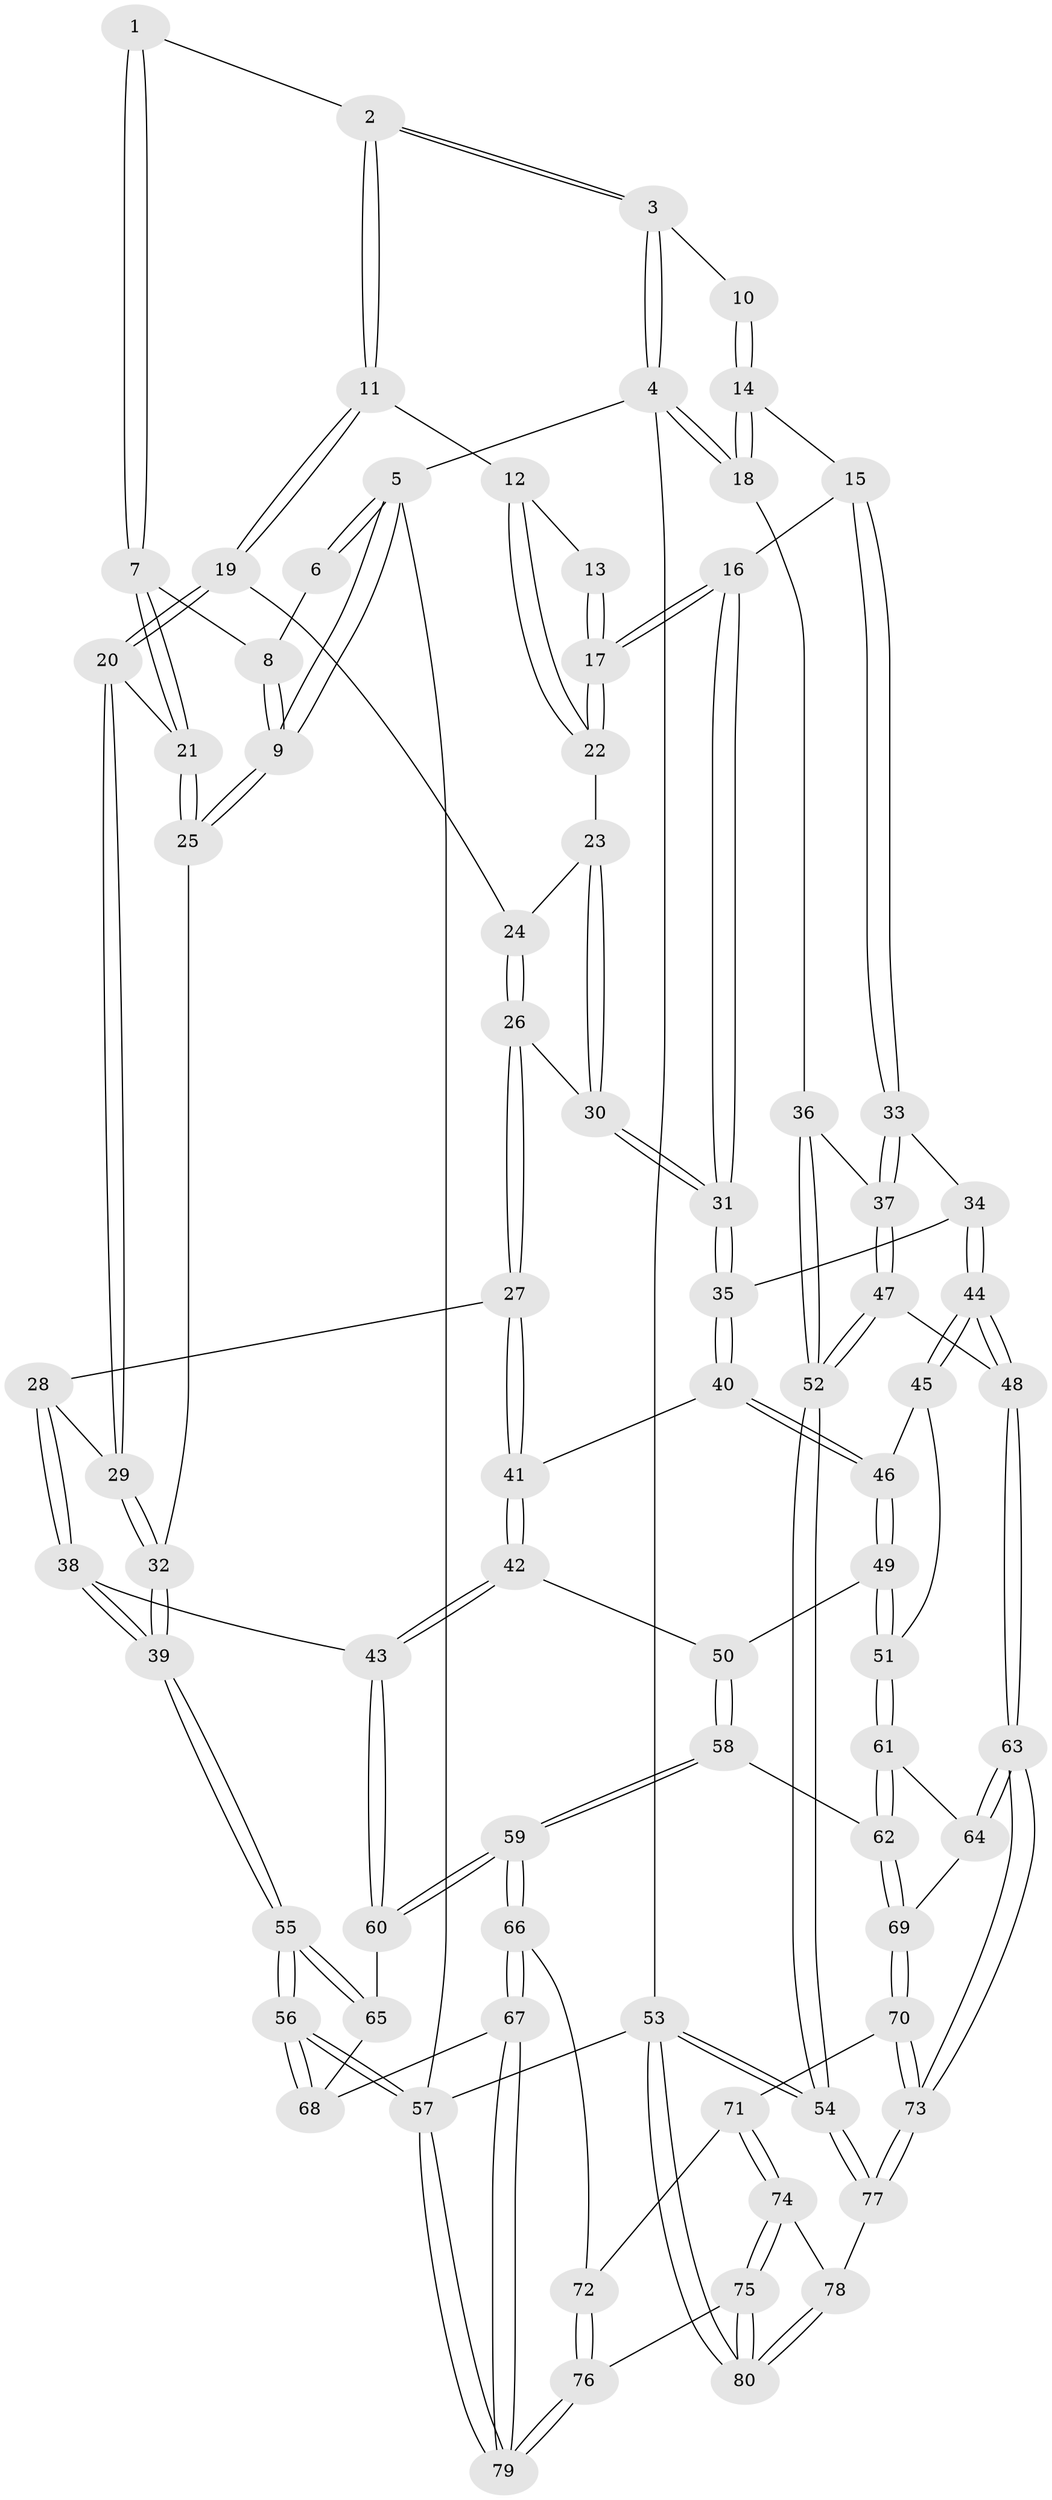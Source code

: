 // Generated by graph-tools (version 1.1) at 2025/51/03/09/25 03:51:05]
// undirected, 80 vertices, 197 edges
graph export_dot {
graph [start="1"]
  node [color=gray90,style=filled];
  1 [pos="+0.17957187919840714+0"];
  2 [pos="+0.3886162219925671+0"];
  3 [pos="+0.917781771103166+0"];
  4 [pos="+1+0"];
  5 [pos="+0+0"];
  6 [pos="+0.14639769677670197+0"];
  7 [pos="+0.07142967696625835+0.1565623308700312"];
  8 [pos="+0.046598160587905814+0.020884143280948633"];
  9 [pos="+0+0"];
  10 [pos="+0.8963607007973252+0"];
  11 [pos="+0.39377746068148917+0.015927325862433492"];
  12 [pos="+0.6516277008197765+0.12220056740462903"];
  13 [pos="+0.7605711338488884+0"];
  14 [pos="+0.8321427646502487+0.24359787145532522"];
  15 [pos="+0.8084665433260303+0.2591639429136355"];
  16 [pos="+0.7758321435638187+0.25491520892724784"];
  17 [pos="+0.7474283546760973+0.2287573440078802"];
  18 [pos="+1+0.22386505325115338"];
  19 [pos="+0.38505961902811037+0.0383211756547373"];
  20 [pos="+0.07966042098319402+0.18304559742708593"];
  21 [pos="+0.06929069714032873+0.1795024685316241"];
  22 [pos="+0.6854105484958865+0.17425398247850107"];
  23 [pos="+0.5263860766724695+0.2497759192301998"];
  24 [pos="+0.39521943545092775+0.12846628730039236"];
  25 [pos="+0+0.19384362506304123"];
  26 [pos="+0.33360846079901674+0.34775873017449277"];
  27 [pos="+0.3296783949532838+0.3525307991022285"];
  28 [pos="+0.18071273778520358+0.35178711632669063"];
  29 [pos="+0.15163569480865843+0.3125493740401816"];
  30 [pos="+0.5686431922130923+0.3639086389066053"];
  31 [pos="+0.5902200680869807+0.38094604692135414"];
  32 [pos="+0+0.47452171707762275"];
  33 [pos="+0.8461633515899971+0.4645489779110351"];
  34 [pos="+0.6242405247031345+0.5084458382208769"];
  35 [pos="+0.5882800926226399+0.4709700965623285"];
  36 [pos="+1+0.5142069086222554"];
  37 [pos="+0.8992294334473976+0.5299516319195187"];
  38 [pos="+0.068162033464369+0.5674508015166492"];
  39 [pos="+0+0.5380306018950498"];
  40 [pos="+0.4223600143959065+0.5358366136894478"];
  41 [pos="+0.3678643460518131+0.5082869187810704"];
  42 [pos="+0.2672300257378961+0.5764144103306659"];
  43 [pos="+0.134099496897456+0.6216694010507945"];
  44 [pos="+0.6534421133566579+0.6600982820981747"];
  45 [pos="+0.5165507631889559+0.6526548026191689"];
  46 [pos="+0.4321487104367478+0.5730978844452566"];
  47 [pos="+0.7910719050648123+0.7417145385100453"];
  48 [pos="+0.7349215648059304+0.7677105449039469"];
  49 [pos="+0.38983370999094163+0.7081189609332875"];
  50 [pos="+0.3746257395306174+0.7163293434926007"];
  51 [pos="+0.47064458915362783+0.7344682233217447"];
  52 [pos="+1+0.9032022360276591"];
  53 [pos="+1+1"];
  54 [pos="+1+1"];
  55 [pos="+0+1"];
  56 [pos="+0+1"];
  57 [pos="+0+1"];
  58 [pos="+0.3244122768133441+0.775359409707311"];
  59 [pos="+0.31112073398223955+0.7797619874148242"];
  60 [pos="+0.14626758110424454+0.6687399973551742"];
  61 [pos="+0.4824861732981876+0.7540224522174839"];
  62 [pos="+0.3828239326364199+0.8112379045671363"];
  63 [pos="+0.7086342737921282+0.8193514628626922"];
  64 [pos="+0.5039535778526741+0.7794758310141447"];
  65 [pos="+0.13729829368066604+0.6981227246243955"];
  66 [pos="+0.2609483343667442+0.9389706919677429"];
  67 [pos="+0.25079497268030965+0.951925549211386"];
  68 [pos="+0.11223812896932231+0.8406989778190503"];
  69 [pos="+0.43622933772789685+0.8583942437752443"];
  70 [pos="+0.4399303349102126+0.8897432747061578"];
  71 [pos="+0.43871962942151677+0.8956836114488913"];
  72 [pos="+0.4356005281091921+0.897507011239571"];
  73 [pos="+0.7086277900107402+0.8194000356258914"];
  74 [pos="+0.4623891004424883+0.9211934277345973"];
  75 [pos="+0.40825764471278286+1"];
  76 [pos="+0.3111890039629586+1"];
  77 [pos="+0.7071481479742079+0.8861232128210682"];
  78 [pos="+0.6756528111220916+1"];
  79 [pos="+0.23964070063250778+1"];
  80 [pos="+0.6741682635435775+1"];
  1 -- 2;
  1 -- 7;
  1 -- 7;
  2 -- 3;
  2 -- 3;
  2 -- 11;
  2 -- 11;
  3 -- 4;
  3 -- 4;
  3 -- 10;
  4 -- 5;
  4 -- 18;
  4 -- 18;
  4 -- 53;
  5 -- 6;
  5 -- 6;
  5 -- 9;
  5 -- 9;
  5 -- 57;
  6 -- 8;
  7 -- 8;
  7 -- 21;
  7 -- 21;
  8 -- 9;
  8 -- 9;
  9 -- 25;
  9 -- 25;
  10 -- 14;
  10 -- 14;
  11 -- 12;
  11 -- 19;
  11 -- 19;
  12 -- 13;
  12 -- 22;
  12 -- 22;
  13 -- 17;
  13 -- 17;
  14 -- 15;
  14 -- 18;
  14 -- 18;
  15 -- 16;
  15 -- 33;
  15 -- 33;
  16 -- 17;
  16 -- 17;
  16 -- 31;
  16 -- 31;
  17 -- 22;
  17 -- 22;
  18 -- 36;
  19 -- 20;
  19 -- 20;
  19 -- 24;
  20 -- 21;
  20 -- 29;
  20 -- 29;
  21 -- 25;
  21 -- 25;
  22 -- 23;
  23 -- 24;
  23 -- 30;
  23 -- 30;
  24 -- 26;
  24 -- 26;
  25 -- 32;
  26 -- 27;
  26 -- 27;
  26 -- 30;
  27 -- 28;
  27 -- 41;
  27 -- 41;
  28 -- 29;
  28 -- 38;
  28 -- 38;
  29 -- 32;
  29 -- 32;
  30 -- 31;
  30 -- 31;
  31 -- 35;
  31 -- 35;
  32 -- 39;
  32 -- 39;
  33 -- 34;
  33 -- 37;
  33 -- 37;
  34 -- 35;
  34 -- 44;
  34 -- 44;
  35 -- 40;
  35 -- 40;
  36 -- 37;
  36 -- 52;
  36 -- 52;
  37 -- 47;
  37 -- 47;
  38 -- 39;
  38 -- 39;
  38 -- 43;
  39 -- 55;
  39 -- 55;
  40 -- 41;
  40 -- 46;
  40 -- 46;
  41 -- 42;
  41 -- 42;
  42 -- 43;
  42 -- 43;
  42 -- 50;
  43 -- 60;
  43 -- 60;
  44 -- 45;
  44 -- 45;
  44 -- 48;
  44 -- 48;
  45 -- 46;
  45 -- 51;
  46 -- 49;
  46 -- 49;
  47 -- 48;
  47 -- 52;
  47 -- 52;
  48 -- 63;
  48 -- 63;
  49 -- 50;
  49 -- 51;
  49 -- 51;
  50 -- 58;
  50 -- 58;
  51 -- 61;
  51 -- 61;
  52 -- 54;
  52 -- 54;
  53 -- 54;
  53 -- 54;
  53 -- 80;
  53 -- 80;
  53 -- 57;
  54 -- 77;
  54 -- 77;
  55 -- 56;
  55 -- 56;
  55 -- 65;
  55 -- 65;
  56 -- 57;
  56 -- 57;
  56 -- 68;
  56 -- 68;
  57 -- 79;
  57 -- 79;
  58 -- 59;
  58 -- 59;
  58 -- 62;
  59 -- 60;
  59 -- 60;
  59 -- 66;
  59 -- 66;
  60 -- 65;
  61 -- 62;
  61 -- 62;
  61 -- 64;
  62 -- 69;
  62 -- 69;
  63 -- 64;
  63 -- 64;
  63 -- 73;
  63 -- 73;
  64 -- 69;
  65 -- 68;
  66 -- 67;
  66 -- 67;
  66 -- 72;
  67 -- 68;
  67 -- 79;
  67 -- 79;
  69 -- 70;
  69 -- 70;
  70 -- 71;
  70 -- 73;
  70 -- 73;
  71 -- 72;
  71 -- 74;
  71 -- 74;
  72 -- 76;
  72 -- 76;
  73 -- 77;
  73 -- 77;
  74 -- 75;
  74 -- 75;
  74 -- 78;
  75 -- 76;
  75 -- 80;
  75 -- 80;
  76 -- 79;
  76 -- 79;
  77 -- 78;
  78 -- 80;
  78 -- 80;
}

